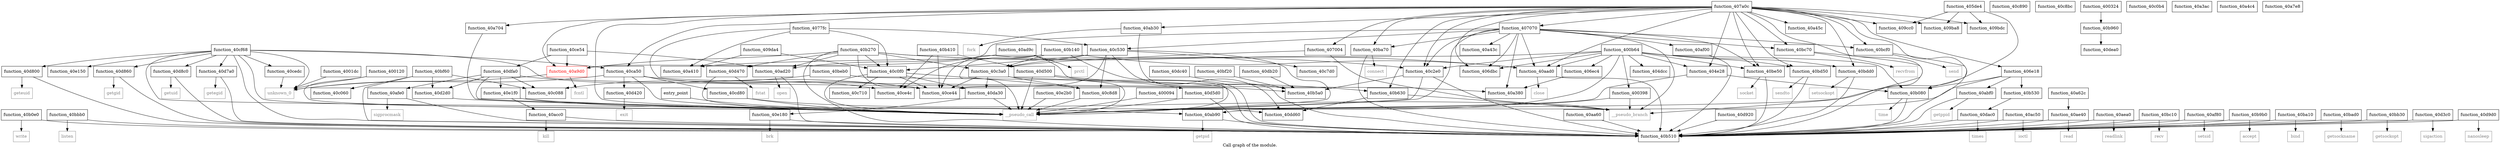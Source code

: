 digraph "Call graph of the module." {
  label="Call graph of the module.";
  node [shape=record];

  Node_function_40cd80 [label="{function_40cd80}"];
  Node_function_40b0e0 [label="{function_40b0e0}"];
  Node_function_40bbb0 [label="{function_40bbb0}"];
  Node_function_40abf0 [label="{function_40abf0}"];
  Node_function_40ac50 [label="{function_40ac50}"];
  Node_function_40b5a0 [label="{function_40b5a0}"];
  Node_function_40c7d0 [label="{function_40c7d0}"];
  Node_function_40acc0 [label="{function_40acc0}"];
  Node_function_40ad20 [label="{function_40ad20}"];
  Node_function_40ad9c [label="{function_40ad9c}"];
  Node_function_40ae40 [label="{function_40ae40}"];
  Node_function_40aea0 [label="{function_40aea0}"];
  Node_function_40af00 [label="{function_40af00}"];
  Node_function_40c890 [label="{function_40c890}"];
  Node_function_40a9d0 [color="red", fontcolor="red", label="{function_40a9d0}"];
  Node_function_40ab30 [label="{function_40ab30}"];
  Node_function_40ab90 [label="{function_40ab90}"];
  Node_function_40aa60 [label="{function_40aa60}"];
  Node_function_40aad0 [label="{function_40aad0}"];
  Node_function_40c530 [label="{function_40c530}"];
  Node_function_40bc10 [label="{function_40bc10}"];
  Node_function_40bdd0 [label="{function_40bdd0}"];
  Node_function_40b630 [label="{function_40b630}"];
  Node_function_40af80 [label="{function_40af80}"];
  Node_function_40b140 [label="{function_40b140}"];
  Node_function_40bc70 [label="{function_40bc70}"];
  Node_function_40b270 [label="{function_40b270}"];
  Node_function_40c8bc [label="{function_40c8bc}"];
  Node_function_40be50 [label="{function_40be50}"];
  Node_function_40b960 [label="{function_40b960}"];
  Node_function_40beb0 [label="{function_40beb0}"];
  Node_function_40c710 [label="{function_40c710}"];
  Node_function_40afe0 [label="{function_40afe0}"];
  Node_function_40bcf0 [label="{function_40bcf0}"];
  Node_function_40b410 [label="{function_40b410}"];
  Node_function_40bf20 [label="{function_40bf20}"];
  Node_function_40b9b0 [label="{function_40b9b0}"];
  Node_function_40b510 [label="{function_40b510}"];
  Node_function_40bd50 [label="{function_40bd50}"];
  Node_function_40b080 [label="{function_40b080}"];
  Node_function_40b530 [label="{function_40b530}"];
  Node_function_40bf60 [label="{function_40bf60}"];
  Node_function_40ba10 [label="{function_40ba10}"];
  Node_function_40c060 [label="{function_40c060}"];
  Node_function_40c088 [label="{function_40c088}"];
  Node_function_40ba70 [label="{function_40ba70}"];
  Node_function_40c0b4 [label="{function_40c0b4}"];
  Node_function_40c8d8 [label="{function_40c8d8}"];
  Node_function_40c0f0 [label="{function_40c0f0}"];
  Node_function_40bad0 [label="{function_40bad0}"];
  Node_function_40c2e0 [label="{function_40c2e0}"];
  Node_function_40ca50 [label="{function_40ca50}"];
  Node_function_40bb30 [label="{function_40bb30}"];
  Node_function_40c3a0 [label="{function_40c3a0}"];
  Node_function_40d2d0 [label="{function_40d2d0}"];
  Node_function_40d3c0 [label="{function_40d3c0}"];
  Node_function_40d420 [label="{function_40d420}"];
  Node_function_40d470 [label="{function_40d470}"];
  Node_function_40cedc [label="{function_40cedc}"];
  Node_function_40cf68 [label="{function_40cf68}"];
  Node_function_40ce44 [label="{function_40ce44}"];
  Node_function_40ce4c [label="{function_40ce4c}"];
  Node_function_40ce54 [label="{function_40ce54}"];
  Node_nanosleep [color="gray50", fontcolor="gray50", label="{nanosleep}"];
  Node_times [color="gray50", fontcolor="gray50", label="{times}"];
  Node_brk [color="gray50", fontcolor="gray50", label="{brk}"];
  Node_function_40d500 [label="{function_40d500}"];
  Node_function_40d5d0 [label="{function_40d5d0}"];
  Node_function_40d7a0 [label="{function_40d7a0}"];
  Node_function_40d800 [label="{function_40d800}"];
  Node_function_40d860 [label="{function_40d860}"];
  Node_function_40d8c0 [label="{function_40d8c0}"];
  Node_function_40d920 [label="{function_40d920}"];
  Node_function_40d9d0 [label="{function_40d9d0}"];
  Node_function_40da30 [label="{function_40da30}"];
  Node_function_40dac0 [label="{function_40dac0}"];
  Node_function_40db20 [label="{function_40db20}"];
  Node_function_40dc40 [label="{function_40dc40}"];
  Node_function_40dd60 [label="{function_40dd60}"];
  Node_function_40dea0 [label="{function_40dea0}"];
  Node_function_40dfa0 [label="{function_40dfa0}"];
  Node_function_40e150 [label="{function_40e150}"];
  Node_function_40e180 [label="{function_40e180}"];
  Node_function_40e1f0 [label="{function_40e1f0}"];
  Node_function_40e2b0 [label="{function_40e2b0}"];
  Node_unknown_0 [color="gray50", fontcolor="gray50", label="{unknown_0}"];
  Node_fcntl [color="gray50", fontcolor="gray50", label="{fcntl}"];
  Node_close [color="gray50", fontcolor="gray50", label="{close}"];
  Node_fork [color="gray50", fontcolor="gray50", label="{fork}"];
  Node_getpid [color="gray50", fontcolor="gray50", label="{getpid}"];
  Node_getppid [color="gray50", fontcolor="gray50", label="{getppid}"];
  Node_ioctl [color="gray50", fontcolor="gray50", label="{ioctl}"];
  Node_kill [color="gray50", fontcolor="gray50", label="{kill}"];
  Node_open [color="gray50", fontcolor="gray50", label="{open}"];
  Node_prctl [color="gray50", fontcolor="gray50", label="{prctl}"];
  Node_read [color="gray50", fontcolor="gray50", label="{read}"];
  Node_readlink [color="gray50", fontcolor="gray50", label="{readlink}"];
  Node_setsid [color="gray50", fontcolor="gray50", label="{setsid}"];
  Node_sigprocmask [color="gray50", fontcolor="gray50", label="{sigprocmask}"];
  Node_time [color="gray50", fontcolor="gray50", label="{time}"];
  Node_write [color="gray50", fontcolor="gray50", label="{write}"];
  Node_accept [color="gray50", fontcolor="gray50", label="{accept}"];
  Node_bind [color="gray50", fontcolor="gray50", label="{bind}"];
  Node_connect [color="gray50", fontcolor="gray50", label="{connect}"];
  Node_getsockname [color="gray50", fontcolor="gray50", label="{getsockname}"];
  Node_getsockopt [color="gray50", fontcolor="gray50", label="{getsockopt}"];
  Node_listen [color="gray50", fontcolor="gray50", label="{listen}"];
  Node_recv [color="gray50", fontcolor="gray50", label="{recv}"];
  Node_recvfrom [color="gray50", fontcolor="gray50", label="{recvfrom}"];
  Node_send [color="gray50", fontcolor="gray50", label="{send}"];
  Node_sendto [color="gray50", fontcolor="gray50", label="{sendto}"];
  Node_setsockopt [color="gray50", fontcolor="gray50", label="{setsockopt}"];
  Node_socket [color="gray50", fontcolor="gray50", label="{socket}"];
  Node_sigaction [color="gray50", fontcolor="gray50", label="{sigaction}"];
  Node_exit [color="gray50", fontcolor="gray50", label="{exit}"];
  Node_fstat [color="gray50", fontcolor="gray50", label="{fstat}"];
  Node_getegid [color="gray50", fontcolor="gray50", label="{getegid}"];
  Node_geteuid [color="gray50", fontcolor="gray50", label="{geteuid}"];
  Node_getgid [color="gray50", fontcolor="gray50", label="{getgid}"];
  Node_getuid [color="gray50", fontcolor="gray50", label="{getuid}"];
  Node___pseudo_call [color="gray50", fontcolor="gray50", label="{__pseudo_call}"];
  Node___pseudo_branch [color="gray50", fontcolor="gray50", label="{__pseudo_branch}"];
  Node_function_400094 [label="{function_400094}"];
  Node_function_400120 [label="{function_400120}"];
  Node_function_4001dc [label="{function_4001dc}"];
  Node_entry_point [label="{entry_point}"];
  Node_function_400324 [label="{function_400324}"];
  Node_function_400398 [label="{function_400398}"];
  Node_function_400b64 [label="{function_400b64}"];
  Node_function_404dcc [label="{function_404dcc}"];
  Node_function_404e28 [label="{function_404e28}"];
  Node_function_405de4 [label="{function_405de4}"];
  Node_function_406dbc [label="{function_406dbc}"];
  Node_function_406e18 [label="{function_406e18}"];
  Node_function_406ec4 [label="{function_406ec4}"];
  Node_function_407004 [label="{function_407004}"];
  Node_function_407070 [label="{function_407070}"];
  Node_function_4077fc [label="{function_4077fc}"];
  Node_function_407a0c [label="{function_407a0c}"];
  Node_function_409ba8 [label="{function_409ba8}"];
  Node_function_409bdc [label="{function_409bdc}"];
  Node_function_409cc0 [label="{function_409cc0}"];
  Node_function_409da4 [label="{function_409da4}"];
  Node_function_40a380 [label="{function_40a380}"];
  Node_function_40a3ac [label="{function_40a3ac}"];
  Node_function_40a410 [label="{function_40a410}"];
  Node_function_40a43c [label="{function_40a43c}"];
  Node_function_40a45c [label="{function_40a45c}"];
  Node_function_40a4c4 [label="{function_40a4c4}"];
  Node_function_40a62c [label="{function_40a62c}"];
  Node_function_40a704 [label="{function_40a704}"];
  Node_function_40a7e8 [label="{function_40a7e8}"];
  Node_function_40cd80 -> Node___pseudo_call;
  Node_function_40cd80 -> Node___pseudo_branch;
  Node_function_40b0e0 -> Node_function_40b510;
  Node_function_40b0e0 -> Node_write;
  Node_function_40bbb0 -> Node_function_40b510;
  Node_function_40bbb0 -> Node_listen;
  Node_function_40abf0 -> Node_function_40b510;
  Node_function_40abf0 -> Node_getppid;
  Node_function_40ac50 -> Node_function_40b510;
  Node_function_40ac50 -> Node_ioctl;
  Node_function_40acc0 -> Node_function_40b510;
  Node_function_40acc0 -> Node_kill;
  Node_function_40ad20 -> Node_function_40b510;
  Node_function_40ad20 -> Node_open;
  Node_function_40ad9c -> Node_function_40ad20;
  Node_function_40ad9c -> Node_prctl;
  Node_function_40ad9c -> Node___pseudo_call;
  Node_function_40ae40 -> Node_function_40b510;
  Node_function_40ae40 -> Node_read;
  Node_function_40aea0 -> Node_function_40b510;
  Node_function_40aea0 -> Node_readlink;
  Node_function_40af00 -> Node_function_40b510;
  Node_function_40a9d0 -> Node_unknown_0;
  Node_function_40a9d0 -> Node_fcntl;
  Node_function_40ab30 -> Node_function_40b510;
  Node_function_40ab30 -> Node_fork;
  Node_function_40ab90 -> Node_function_40b510;
  Node_function_40ab90 -> Node_getpid;
  Node_function_40aa60 -> Node_function_40b510;
  Node_function_40aad0 -> Node_function_40b510;
  Node_function_40aad0 -> Node_close;
  Node_function_40c530 -> Node_function_40c7d0;
  Node_function_40c530 -> Node_function_40c8d8;
  Node_function_40c530 -> Node_function_40c0f0;
  Node_function_40c530 -> Node_function_40c3a0;
  Node_function_40c530 -> Node_function_40ce44;
  Node_function_40c530 -> Node_function_40dd60;
  Node_function_40c530 -> Node___pseudo_call;
  Node_function_40bc10 -> Node_function_40b510;
  Node_function_40bc10 -> Node_recv;
  Node_function_40bdd0 -> Node_function_40b510;
  Node_function_40bdd0 -> Node_setsockopt;
  Node_function_40b630 -> Node_function_40dd60;
  Node_function_40b630 -> Node___pseudo_branch;
  Node_function_40af80 -> Node_function_40b510;
  Node_function_40af80 -> Node_setsid;
  Node_function_40b140 -> Node_function_40aad0;
  Node_function_40b140 -> Node_function_40b510;
  Node_function_40b140 -> Node_function_40c3a0;
  Node_function_40b140 -> Node_function_40ce44;
  Node_function_40b140 -> Node_function_40ce4c;
  Node_function_40b140 -> Node___pseudo_call;
  Node_function_40bc70 -> Node_function_40b510;
  Node_function_40bc70 -> Node_recvfrom;
  Node_function_40b270 -> Node_function_40ad20;
  Node_function_40b270 -> Node_function_40a9d0;
  Node_function_40b270 -> Node_function_40aad0;
  Node_function_40b270 -> Node_function_40b510;
  Node_function_40b270 -> Node_function_40c0f0;
  Node_function_40b270 -> Node_function_40c2e0;
  Node_function_40b270 -> Node_function_40c3a0;
  Node_function_40b270 -> Node_function_40d470;
  Node_function_40b270 -> Node_function_40ce44;
  Node_function_40be50 -> Node_function_40b510;
  Node_function_40be50 -> Node_socket;
  Node_function_40b960 -> Node_function_40dea0;
  Node_function_40beb0 -> Node_function_40b510;
  Node_function_40beb0 -> Node_function_40c088;
  Node_function_40afe0 -> Node_function_40b510;
  Node_function_40afe0 -> Node_sigprocmask;
  Node_function_40bcf0 -> Node_function_40b510;
  Node_function_40bcf0 -> Node_send;
  Node_function_40b410 -> Node_function_40ce44;
  Node_function_40b410 -> Node_function_40ce4c;
  Node_function_40b410 -> Node_function_40d500;
  Node_function_40bf20 -> Node_function_40b5a0;
  Node_function_40b9b0 -> Node_function_40b510;
  Node_function_40b9b0 -> Node_accept;
  Node_function_40bd50 -> Node_function_40b510;
  Node_function_40bd50 -> Node_sendto;
  Node_function_40b080 -> Node_function_40b510;
  Node_function_40b080 -> Node_time;
  Node_function_40b530 -> Node_function_40dac0;
  Node_function_40bf60 -> Node_function_40b510;
  Node_function_40bf60 -> Node_function_40c060;
  Node_function_40bf60 -> Node_function_40c088;
  Node_function_40bf60 -> Node_function_40d2d0;
  Node_function_40ba10 -> Node_function_40b510;
  Node_function_40ba10 -> Node_bind;
  Node_function_40ba70 -> Node_function_40b510;
  Node_function_40ba70 -> Node_connect;
  Node_function_40c8d8 -> Node___pseudo_call;
  Node_function_40c0f0 -> Node_function_40c710;
  Node_function_40c0f0 -> Node_function_40c8d8;
  Node_function_40c0f0 -> Node_function_40ce44;
  Node_function_40c0f0 -> Node_function_40da30;
  Node_function_40c0f0 -> Node___pseudo_call;
  Node_function_40bad0 -> Node_function_40b510;
  Node_function_40bad0 -> Node_getsockname;
  Node_function_40c2e0 -> Node_function_40b5a0;
  Node_function_40c2e0 -> Node_function_40b510;
  Node_function_40c2e0 -> Node___pseudo_call;
  Node_function_40ca50 -> Node_function_40cd80;
  Node_function_40ca50 -> Node_function_40d420;
  Node_function_40ca50 -> Node_function_40ce44;
  Node_function_40ca50 -> Node_function_40ce4c;
  Node_function_40ca50 -> Node_unknown_0;
  Node_function_40ca50 -> Node___pseudo_call;
  Node_function_40bb30 -> Node_function_40b510;
  Node_function_40bb30 -> Node_getsockopt;
  Node_function_40c3a0 -> Node_function_40c8d8;
  Node_function_40c3a0 -> Node_function_40ce44;
  Node_function_40c3a0 -> Node_function_40da30;
  Node_function_40c3a0 -> Node___pseudo_call;
  Node_function_40d2d0 -> Node___pseudo_call;
  Node_function_40d3c0 -> Node_function_40b510;
  Node_function_40d3c0 -> Node_sigaction;
  Node_function_40d420 -> Node_exit;
  Node_function_40d470 -> Node_fstat;
  Node_function_40d470 -> Node___pseudo_call;
  Node_function_40cedc -> Node_unknown_0;
  Node_function_40cf68 -> Node_function_40b5a0;
  Node_function_40cf68 -> Node_function_40b510;
  Node_function_40cf68 -> Node_function_40ca50;
  Node_function_40cf68 -> Node_function_40cedc;
  Node_function_40cf68 -> Node_function_40d7a0;
  Node_function_40cf68 -> Node_function_40d800;
  Node_function_40cf68 -> Node_function_40d860;
  Node_function_40cf68 -> Node_function_40d8c0;
  Node_function_40cf68 -> Node_function_40dd60;
  Node_function_40cf68 -> Node_function_40e150;
  Node_function_40cf68 -> Node_unknown_0;
  Node_function_40cf68 -> Node___pseudo_call;
  Node_function_40ce54 -> Node_function_40ad20;
  Node_function_40ce54 -> Node_function_40a9d0;
  Node_function_40ce54 -> Node_function_40dfa0;
  Node_function_40d500 -> Node_function_40b630;
  Node_function_40d500 -> Node_function_40d5d0;
  Node_function_40d500 -> Node___pseudo_call;
  Node_function_40d5d0 -> Node_function_40b510;
  Node_function_40d5d0 -> Node___pseudo_call;
  Node_function_40d7a0 -> Node_function_40b510;
  Node_function_40d7a0 -> Node_getegid;
  Node_function_40d800 -> Node_function_40b510;
  Node_function_40d800 -> Node_geteuid;
  Node_function_40d860 -> Node_function_40b510;
  Node_function_40d860 -> Node_getgid;
  Node_function_40d8c0 -> Node_function_40b510;
  Node_function_40d8c0 -> Node_getuid;
  Node_function_40d920 -> Node_function_40b510;
  Node_function_40d9d0 -> Node_function_40b510;
  Node_function_40d9d0 -> Node_nanosleep;
  Node_function_40da30 -> Node_function_40e180;
  Node_function_40da30 -> Node___pseudo_call;
  Node_function_40dac0 -> Node_function_40b510;
  Node_function_40dac0 -> Node_times;
  Node_function_40db20 -> Node_function_40b5a0;
  Node_function_40dc40 -> Node_function_40b5a0;
  Node_function_40dfa0 -> Node_function_40afe0;
  Node_function_40dfa0 -> Node_function_40c088;
  Node_function_40dfa0 -> Node_function_40d2d0;
  Node_function_40dfa0 -> Node_function_40ce44;
  Node_function_40dfa0 -> Node_function_40e1f0;
  Node_function_40dfa0 -> Node___pseudo_call;
  Node_function_40e180 -> Node_function_40b510;
  Node_function_40e180 -> Node_brk;
  Node_function_40e1f0 -> Node_function_40acc0;
  Node_function_40e1f0 -> Node_function_40ab90;
  Node_function_40e1f0 -> Node___pseudo_call;
  Node_function_40e2b0 -> Node___pseudo_call;
  Node_function_400094 -> Node___pseudo_call;
  Node_function_400120 -> Node_unknown_0;
  Node_function_400120 -> Node___pseudo_call;
  Node_function_4001dc -> Node_unknown_0;
  Node_entry_point -> Node___pseudo_call;
  Node_function_400324 -> Node_function_40b960;
  Node_function_400398 -> Node___pseudo_call;
  Node_function_400398 -> Node___pseudo_branch;
  Node_function_400b64 -> Node_function_40aad0;
  Node_function_400b64 -> Node_function_40bdd0;
  Node_function_400b64 -> Node_function_40be50;
  Node_function_400b64 -> Node_function_40bd50;
  Node_function_400b64 -> Node_function_40b080;
  Node_function_400b64 -> Node_function_40c2e0;
  Node_function_400b64 -> Node___pseudo_call;
  Node_function_400b64 -> Node_function_400398;
  Node_function_400b64 -> Node_function_404dcc;
  Node_function_400b64 -> Node_function_404e28;
  Node_function_400b64 -> Node_function_406dbc;
  Node_function_400b64 -> Node_function_406ec4;
  Node_function_400b64 -> Node_function_40a410;
  Node_function_404e28 -> Node_function_40b080;
  Node_function_404e28 -> Node___pseudo_call;
  Node_function_405de4 -> Node___pseudo_call;
  Node_function_405de4 -> Node_function_409ba8;
  Node_function_405de4 -> Node_function_409bdc;
  Node_function_405de4 -> Node_function_409cc0;
  Node_function_406e18 -> Node_function_40abf0;
  Node_function_406e18 -> Node_function_40ab90;
  Node_function_406e18 -> Node_function_40b080;
  Node_function_406e18 -> Node_function_40b530;
  Node_function_406ec4 -> Node_function_40a380;
  Node_function_407004 -> Node_function_40c3a0;
  Node_function_407004 -> Node___pseudo_branch;
  Node_function_407070 -> Node_function_40af00;
  Node_function_407070 -> Node_function_40a9d0;
  Node_function_407070 -> Node_function_40aad0;
  Node_function_407070 -> Node_function_40c530;
  Node_function_407070 -> Node_function_40bc70;
  Node_function_407070 -> Node_function_40be50;
  Node_function_407070 -> Node_function_40bcf0;
  Node_function_407070 -> Node_function_40ba70;
  Node_function_407070 -> Node_function_40c2e0;
  Node_function_407070 -> Node___pseudo_call;
  Node_function_407070 -> Node___pseudo_branch;
  Node_function_407070 -> Node_function_406dbc;
  Node_function_407070 -> Node_function_40a380;
  Node_function_407070 -> Node_function_40a43c;
  Node_function_4077fc -> Node_function_40c530;
  Node_function_4077fc -> Node_function_40c0f0;
  Node_function_4077fc -> Node_function_40a380;
  Node_function_4077fc -> Node_function_40a410;
  Node_function_407a0c -> Node_function_40a9d0;
  Node_function_407a0c -> Node_function_40ab30;
  Node_function_407a0c -> Node_function_40aad0;
  Node_function_407a0c -> Node_function_40bdd0;
  Node_function_407a0c -> Node_function_40b630;
  Node_function_407a0c -> Node_function_40bc70;
  Node_function_407a0c -> Node_function_40be50;
  Node_function_407a0c -> Node_function_40bcf0;
  Node_function_407a0c -> Node_function_40bd50;
  Node_function_407a0c -> Node_function_40b080;
  Node_function_407a0c -> Node_function_40ba70;
  Node_function_407a0c -> Node_function_40c2e0;
  Node_function_407a0c -> Node_function_40ca50;
  Node_function_407a0c -> Node___pseudo_call;
  Node_function_407a0c -> Node___pseudo_branch;
  Node_function_407a0c -> Node_function_404e28;
  Node_function_407a0c -> Node_function_406dbc;
  Node_function_407a0c -> Node_function_406e18;
  Node_function_407a0c -> Node_function_407004;
  Node_function_407a0c -> Node_function_407070;
  Node_function_407a0c -> Node_function_409ba8;
  Node_function_407a0c -> Node_function_409bdc;
  Node_function_407a0c -> Node_function_409cc0;
  Node_function_407a0c -> Node_function_40a45c;
  Node_function_407a0c -> Node_function_40a704;
  Node_function_409da4 -> Node_function_40c0f0;
  Node_function_409da4 -> Node_function_40a410;
  Node_function_40a62c -> Node_function_40ae40;
  Node_function_40a704 -> Node___pseudo_call;
}
